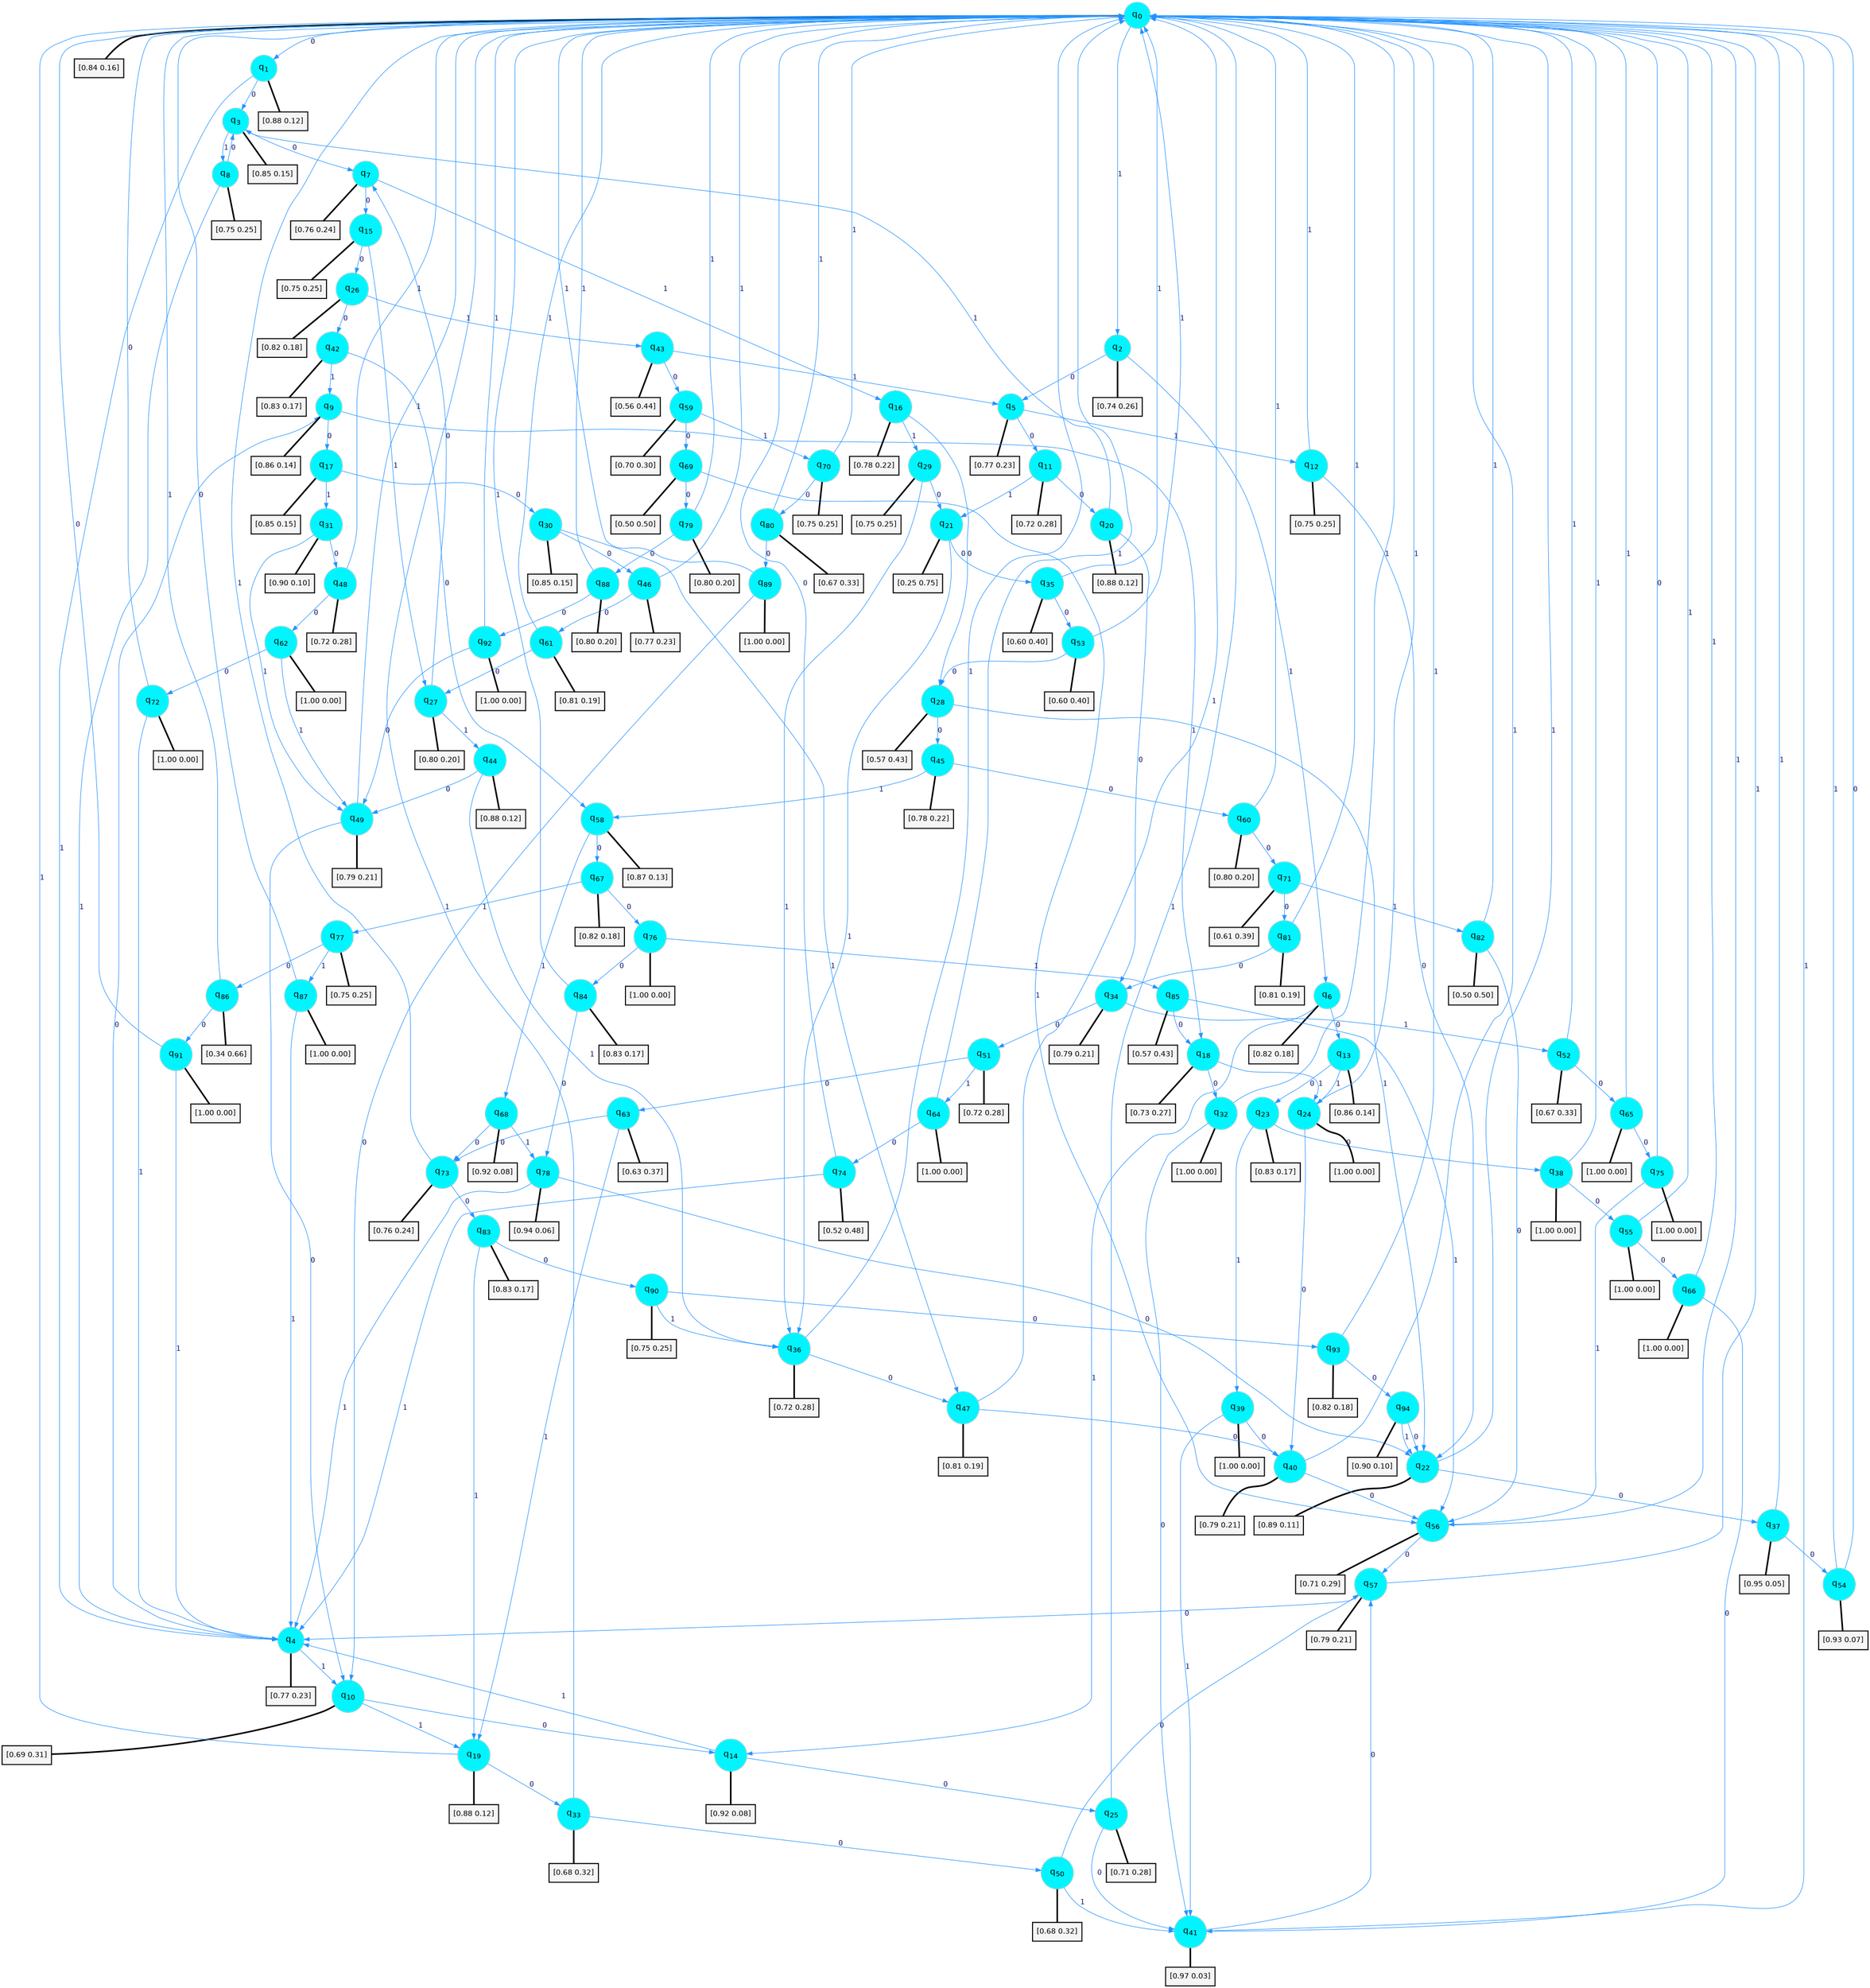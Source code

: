 digraph G {
graph [
bgcolor=transparent, dpi=300, rankdir=TD, size="40,25"];
node [
color=gray, fillcolor=turquoise1, fontcolor=black, fontname=Helvetica, fontsize=16, fontweight=bold, shape=circle, style=filled];
edge [
arrowsize=1, color=dodgerblue1, fontcolor=midnightblue, fontname=courier, fontweight=bold, penwidth=1, style=solid, weight=20];
0[label=<q<SUB>0</SUB>>];
1[label=<q<SUB>1</SUB>>];
2[label=<q<SUB>2</SUB>>];
3[label=<q<SUB>3</SUB>>];
4[label=<q<SUB>4</SUB>>];
5[label=<q<SUB>5</SUB>>];
6[label=<q<SUB>6</SUB>>];
7[label=<q<SUB>7</SUB>>];
8[label=<q<SUB>8</SUB>>];
9[label=<q<SUB>9</SUB>>];
10[label=<q<SUB>10</SUB>>];
11[label=<q<SUB>11</SUB>>];
12[label=<q<SUB>12</SUB>>];
13[label=<q<SUB>13</SUB>>];
14[label=<q<SUB>14</SUB>>];
15[label=<q<SUB>15</SUB>>];
16[label=<q<SUB>16</SUB>>];
17[label=<q<SUB>17</SUB>>];
18[label=<q<SUB>18</SUB>>];
19[label=<q<SUB>19</SUB>>];
20[label=<q<SUB>20</SUB>>];
21[label=<q<SUB>21</SUB>>];
22[label=<q<SUB>22</SUB>>];
23[label=<q<SUB>23</SUB>>];
24[label=<q<SUB>24</SUB>>];
25[label=<q<SUB>25</SUB>>];
26[label=<q<SUB>26</SUB>>];
27[label=<q<SUB>27</SUB>>];
28[label=<q<SUB>28</SUB>>];
29[label=<q<SUB>29</SUB>>];
30[label=<q<SUB>30</SUB>>];
31[label=<q<SUB>31</SUB>>];
32[label=<q<SUB>32</SUB>>];
33[label=<q<SUB>33</SUB>>];
34[label=<q<SUB>34</SUB>>];
35[label=<q<SUB>35</SUB>>];
36[label=<q<SUB>36</SUB>>];
37[label=<q<SUB>37</SUB>>];
38[label=<q<SUB>38</SUB>>];
39[label=<q<SUB>39</SUB>>];
40[label=<q<SUB>40</SUB>>];
41[label=<q<SUB>41</SUB>>];
42[label=<q<SUB>42</SUB>>];
43[label=<q<SUB>43</SUB>>];
44[label=<q<SUB>44</SUB>>];
45[label=<q<SUB>45</SUB>>];
46[label=<q<SUB>46</SUB>>];
47[label=<q<SUB>47</SUB>>];
48[label=<q<SUB>48</SUB>>];
49[label=<q<SUB>49</SUB>>];
50[label=<q<SUB>50</SUB>>];
51[label=<q<SUB>51</SUB>>];
52[label=<q<SUB>52</SUB>>];
53[label=<q<SUB>53</SUB>>];
54[label=<q<SUB>54</SUB>>];
55[label=<q<SUB>55</SUB>>];
56[label=<q<SUB>56</SUB>>];
57[label=<q<SUB>57</SUB>>];
58[label=<q<SUB>58</SUB>>];
59[label=<q<SUB>59</SUB>>];
60[label=<q<SUB>60</SUB>>];
61[label=<q<SUB>61</SUB>>];
62[label=<q<SUB>62</SUB>>];
63[label=<q<SUB>63</SUB>>];
64[label=<q<SUB>64</SUB>>];
65[label=<q<SUB>65</SUB>>];
66[label=<q<SUB>66</SUB>>];
67[label=<q<SUB>67</SUB>>];
68[label=<q<SUB>68</SUB>>];
69[label=<q<SUB>69</SUB>>];
70[label=<q<SUB>70</SUB>>];
71[label=<q<SUB>71</SUB>>];
72[label=<q<SUB>72</SUB>>];
73[label=<q<SUB>73</SUB>>];
74[label=<q<SUB>74</SUB>>];
75[label=<q<SUB>75</SUB>>];
76[label=<q<SUB>76</SUB>>];
77[label=<q<SUB>77</SUB>>];
78[label=<q<SUB>78</SUB>>];
79[label=<q<SUB>79</SUB>>];
80[label=<q<SUB>80</SUB>>];
81[label=<q<SUB>81</SUB>>];
82[label=<q<SUB>82</SUB>>];
83[label=<q<SUB>83</SUB>>];
84[label=<q<SUB>84</SUB>>];
85[label=<q<SUB>85</SUB>>];
86[label=<q<SUB>86</SUB>>];
87[label=<q<SUB>87</SUB>>];
88[label=<q<SUB>88</SUB>>];
89[label=<q<SUB>89</SUB>>];
90[label=<q<SUB>90</SUB>>];
91[label=<q<SUB>91</SUB>>];
92[label=<q<SUB>92</SUB>>];
93[label=<q<SUB>93</SUB>>];
94[label=<q<SUB>94</SUB>>];
95[label="[0.84 0.16]", shape=box,fontcolor=black, fontname=Helvetica, fontsize=14, penwidth=2, fillcolor=whitesmoke,color=black];
96[label="[0.88 0.12]", shape=box,fontcolor=black, fontname=Helvetica, fontsize=14, penwidth=2, fillcolor=whitesmoke,color=black];
97[label="[0.74 0.26]", shape=box,fontcolor=black, fontname=Helvetica, fontsize=14, penwidth=2, fillcolor=whitesmoke,color=black];
98[label="[0.85 0.15]", shape=box,fontcolor=black, fontname=Helvetica, fontsize=14, penwidth=2, fillcolor=whitesmoke,color=black];
99[label="[0.77 0.23]", shape=box,fontcolor=black, fontname=Helvetica, fontsize=14, penwidth=2, fillcolor=whitesmoke,color=black];
100[label="[0.77 0.23]", shape=box,fontcolor=black, fontname=Helvetica, fontsize=14, penwidth=2, fillcolor=whitesmoke,color=black];
101[label="[0.82 0.18]", shape=box,fontcolor=black, fontname=Helvetica, fontsize=14, penwidth=2, fillcolor=whitesmoke,color=black];
102[label="[0.76 0.24]", shape=box,fontcolor=black, fontname=Helvetica, fontsize=14, penwidth=2, fillcolor=whitesmoke,color=black];
103[label="[0.75 0.25]", shape=box,fontcolor=black, fontname=Helvetica, fontsize=14, penwidth=2, fillcolor=whitesmoke,color=black];
104[label="[0.86 0.14]", shape=box,fontcolor=black, fontname=Helvetica, fontsize=14, penwidth=2, fillcolor=whitesmoke,color=black];
105[label="[0.69 0.31]", shape=box,fontcolor=black, fontname=Helvetica, fontsize=14, penwidth=2, fillcolor=whitesmoke,color=black];
106[label="[0.72 0.28]", shape=box,fontcolor=black, fontname=Helvetica, fontsize=14, penwidth=2, fillcolor=whitesmoke,color=black];
107[label="[0.75 0.25]", shape=box,fontcolor=black, fontname=Helvetica, fontsize=14, penwidth=2, fillcolor=whitesmoke,color=black];
108[label="[0.86 0.14]", shape=box,fontcolor=black, fontname=Helvetica, fontsize=14, penwidth=2, fillcolor=whitesmoke,color=black];
109[label="[0.92 0.08]", shape=box,fontcolor=black, fontname=Helvetica, fontsize=14, penwidth=2, fillcolor=whitesmoke,color=black];
110[label="[0.75 0.25]", shape=box,fontcolor=black, fontname=Helvetica, fontsize=14, penwidth=2, fillcolor=whitesmoke,color=black];
111[label="[0.78 0.22]", shape=box,fontcolor=black, fontname=Helvetica, fontsize=14, penwidth=2, fillcolor=whitesmoke,color=black];
112[label="[0.85 0.15]", shape=box,fontcolor=black, fontname=Helvetica, fontsize=14, penwidth=2, fillcolor=whitesmoke,color=black];
113[label="[0.73 0.27]", shape=box,fontcolor=black, fontname=Helvetica, fontsize=14, penwidth=2, fillcolor=whitesmoke,color=black];
114[label="[0.88 0.12]", shape=box,fontcolor=black, fontname=Helvetica, fontsize=14, penwidth=2, fillcolor=whitesmoke,color=black];
115[label="[0.88 0.12]", shape=box,fontcolor=black, fontname=Helvetica, fontsize=14, penwidth=2, fillcolor=whitesmoke,color=black];
116[label="[0.25 0.75]", shape=box,fontcolor=black, fontname=Helvetica, fontsize=14, penwidth=2, fillcolor=whitesmoke,color=black];
117[label="[0.89 0.11]", shape=box,fontcolor=black, fontname=Helvetica, fontsize=14, penwidth=2, fillcolor=whitesmoke,color=black];
118[label="[0.83 0.17]", shape=box,fontcolor=black, fontname=Helvetica, fontsize=14, penwidth=2, fillcolor=whitesmoke,color=black];
119[label="[1.00 0.00]", shape=box,fontcolor=black, fontname=Helvetica, fontsize=14, penwidth=2, fillcolor=whitesmoke,color=black];
120[label="[0.71 0.28]", shape=box,fontcolor=black, fontname=Helvetica, fontsize=14, penwidth=2, fillcolor=whitesmoke,color=black];
121[label="[0.82 0.18]", shape=box,fontcolor=black, fontname=Helvetica, fontsize=14, penwidth=2, fillcolor=whitesmoke,color=black];
122[label="[0.80 0.20]", shape=box,fontcolor=black, fontname=Helvetica, fontsize=14, penwidth=2, fillcolor=whitesmoke,color=black];
123[label="[0.57 0.43]", shape=box,fontcolor=black, fontname=Helvetica, fontsize=14, penwidth=2, fillcolor=whitesmoke,color=black];
124[label="[0.75 0.25]", shape=box,fontcolor=black, fontname=Helvetica, fontsize=14, penwidth=2, fillcolor=whitesmoke,color=black];
125[label="[0.85 0.15]", shape=box,fontcolor=black, fontname=Helvetica, fontsize=14, penwidth=2, fillcolor=whitesmoke,color=black];
126[label="[0.90 0.10]", shape=box,fontcolor=black, fontname=Helvetica, fontsize=14, penwidth=2, fillcolor=whitesmoke,color=black];
127[label="[1.00 0.00]", shape=box,fontcolor=black, fontname=Helvetica, fontsize=14, penwidth=2, fillcolor=whitesmoke,color=black];
128[label="[0.68 0.32]", shape=box,fontcolor=black, fontname=Helvetica, fontsize=14, penwidth=2, fillcolor=whitesmoke,color=black];
129[label="[0.79 0.21]", shape=box,fontcolor=black, fontname=Helvetica, fontsize=14, penwidth=2, fillcolor=whitesmoke,color=black];
130[label="[0.60 0.40]", shape=box,fontcolor=black, fontname=Helvetica, fontsize=14, penwidth=2, fillcolor=whitesmoke,color=black];
131[label="[0.72 0.28]", shape=box,fontcolor=black, fontname=Helvetica, fontsize=14, penwidth=2, fillcolor=whitesmoke,color=black];
132[label="[0.95 0.05]", shape=box,fontcolor=black, fontname=Helvetica, fontsize=14, penwidth=2, fillcolor=whitesmoke,color=black];
133[label="[1.00 0.00]", shape=box,fontcolor=black, fontname=Helvetica, fontsize=14, penwidth=2, fillcolor=whitesmoke,color=black];
134[label="[1.00 0.00]", shape=box,fontcolor=black, fontname=Helvetica, fontsize=14, penwidth=2, fillcolor=whitesmoke,color=black];
135[label="[0.79 0.21]", shape=box,fontcolor=black, fontname=Helvetica, fontsize=14, penwidth=2, fillcolor=whitesmoke,color=black];
136[label="[0.97 0.03]", shape=box,fontcolor=black, fontname=Helvetica, fontsize=14, penwidth=2, fillcolor=whitesmoke,color=black];
137[label="[0.83 0.17]", shape=box,fontcolor=black, fontname=Helvetica, fontsize=14, penwidth=2, fillcolor=whitesmoke,color=black];
138[label="[0.56 0.44]", shape=box,fontcolor=black, fontname=Helvetica, fontsize=14, penwidth=2, fillcolor=whitesmoke,color=black];
139[label="[0.88 0.12]", shape=box,fontcolor=black, fontname=Helvetica, fontsize=14, penwidth=2, fillcolor=whitesmoke,color=black];
140[label="[0.78 0.22]", shape=box,fontcolor=black, fontname=Helvetica, fontsize=14, penwidth=2, fillcolor=whitesmoke,color=black];
141[label="[0.77 0.23]", shape=box,fontcolor=black, fontname=Helvetica, fontsize=14, penwidth=2, fillcolor=whitesmoke,color=black];
142[label="[0.81 0.19]", shape=box,fontcolor=black, fontname=Helvetica, fontsize=14, penwidth=2, fillcolor=whitesmoke,color=black];
143[label="[0.72 0.28]", shape=box,fontcolor=black, fontname=Helvetica, fontsize=14, penwidth=2, fillcolor=whitesmoke,color=black];
144[label="[0.79 0.21]", shape=box,fontcolor=black, fontname=Helvetica, fontsize=14, penwidth=2, fillcolor=whitesmoke,color=black];
145[label="[0.68 0.32]", shape=box,fontcolor=black, fontname=Helvetica, fontsize=14, penwidth=2, fillcolor=whitesmoke,color=black];
146[label="[0.72 0.28]", shape=box,fontcolor=black, fontname=Helvetica, fontsize=14, penwidth=2, fillcolor=whitesmoke,color=black];
147[label="[0.67 0.33]", shape=box,fontcolor=black, fontname=Helvetica, fontsize=14, penwidth=2, fillcolor=whitesmoke,color=black];
148[label="[0.60 0.40]", shape=box,fontcolor=black, fontname=Helvetica, fontsize=14, penwidth=2, fillcolor=whitesmoke,color=black];
149[label="[0.93 0.07]", shape=box,fontcolor=black, fontname=Helvetica, fontsize=14, penwidth=2, fillcolor=whitesmoke,color=black];
150[label="[1.00 0.00]", shape=box,fontcolor=black, fontname=Helvetica, fontsize=14, penwidth=2, fillcolor=whitesmoke,color=black];
151[label="[0.71 0.29]", shape=box,fontcolor=black, fontname=Helvetica, fontsize=14, penwidth=2, fillcolor=whitesmoke,color=black];
152[label="[0.79 0.21]", shape=box,fontcolor=black, fontname=Helvetica, fontsize=14, penwidth=2, fillcolor=whitesmoke,color=black];
153[label="[0.87 0.13]", shape=box,fontcolor=black, fontname=Helvetica, fontsize=14, penwidth=2, fillcolor=whitesmoke,color=black];
154[label="[0.70 0.30]", shape=box,fontcolor=black, fontname=Helvetica, fontsize=14, penwidth=2, fillcolor=whitesmoke,color=black];
155[label="[0.80 0.20]", shape=box,fontcolor=black, fontname=Helvetica, fontsize=14, penwidth=2, fillcolor=whitesmoke,color=black];
156[label="[0.81 0.19]", shape=box,fontcolor=black, fontname=Helvetica, fontsize=14, penwidth=2, fillcolor=whitesmoke,color=black];
157[label="[1.00 0.00]", shape=box,fontcolor=black, fontname=Helvetica, fontsize=14, penwidth=2, fillcolor=whitesmoke,color=black];
158[label="[0.63 0.37]", shape=box,fontcolor=black, fontname=Helvetica, fontsize=14, penwidth=2, fillcolor=whitesmoke,color=black];
159[label="[1.00 0.00]", shape=box,fontcolor=black, fontname=Helvetica, fontsize=14, penwidth=2, fillcolor=whitesmoke,color=black];
160[label="[1.00 0.00]", shape=box,fontcolor=black, fontname=Helvetica, fontsize=14, penwidth=2, fillcolor=whitesmoke,color=black];
161[label="[1.00 0.00]", shape=box,fontcolor=black, fontname=Helvetica, fontsize=14, penwidth=2, fillcolor=whitesmoke,color=black];
162[label="[0.82 0.18]", shape=box,fontcolor=black, fontname=Helvetica, fontsize=14, penwidth=2, fillcolor=whitesmoke,color=black];
163[label="[0.92 0.08]", shape=box,fontcolor=black, fontname=Helvetica, fontsize=14, penwidth=2, fillcolor=whitesmoke,color=black];
164[label="[0.50 0.50]", shape=box,fontcolor=black, fontname=Helvetica, fontsize=14, penwidth=2, fillcolor=whitesmoke,color=black];
165[label="[0.75 0.25]", shape=box,fontcolor=black, fontname=Helvetica, fontsize=14, penwidth=2, fillcolor=whitesmoke,color=black];
166[label="[0.61 0.39]", shape=box,fontcolor=black, fontname=Helvetica, fontsize=14, penwidth=2, fillcolor=whitesmoke,color=black];
167[label="[1.00 0.00]", shape=box,fontcolor=black, fontname=Helvetica, fontsize=14, penwidth=2, fillcolor=whitesmoke,color=black];
168[label="[0.76 0.24]", shape=box,fontcolor=black, fontname=Helvetica, fontsize=14, penwidth=2, fillcolor=whitesmoke,color=black];
169[label="[0.52 0.48]", shape=box,fontcolor=black, fontname=Helvetica, fontsize=14, penwidth=2, fillcolor=whitesmoke,color=black];
170[label="[1.00 0.00]", shape=box,fontcolor=black, fontname=Helvetica, fontsize=14, penwidth=2, fillcolor=whitesmoke,color=black];
171[label="[1.00 0.00]", shape=box,fontcolor=black, fontname=Helvetica, fontsize=14, penwidth=2, fillcolor=whitesmoke,color=black];
172[label="[0.75 0.25]", shape=box,fontcolor=black, fontname=Helvetica, fontsize=14, penwidth=2, fillcolor=whitesmoke,color=black];
173[label="[0.94 0.06]", shape=box,fontcolor=black, fontname=Helvetica, fontsize=14, penwidth=2, fillcolor=whitesmoke,color=black];
174[label="[0.80 0.20]", shape=box,fontcolor=black, fontname=Helvetica, fontsize=14, penwidth=2, fillcolor=whitesmoke,color=black];
175[label="[0.67 0.33]", shape=box,fontcolor=black, fontname=Helvetica, fontsize=14, penwidth=2, fillcolor=whitesmoke,color=black];
176[label="[0.81 0.19]", shape=box,fontcolor=black, fontname=Helvetica, fontsize=14, penwidth=2, fillcolor=whitesmoke,color=black];
177[label="[0.50 0.50]", shape=box,fontcolor=black, fontname=Helvetica, fontsize=14, penwidth=2, fillcolor=whitesmoke,color=black];
178[label="[0.83 0.17]", shape=box,fontcolor=black, fontname=Helvetica, fontsize=14, penwidth=2, fillcolor=whitesmoke,color=black];
179[label="[0.83 0.17]", shape=box,fontcolor=black, fontname=Helvetica, fontsize=14, penwidth=2, fillcolor=whitesmoke,color=black];
180[label="[0.57 0.43]", shape=box,fontcolor=black, fontname=Helvetica, fontsize=14, penwidth=2, fillcolor=whitesmoke,color=black];
181[label="[0.34 0.66]", shape=box,fontcolor=black, fontname=Helvetica, fontsize=14, penwidth=2, fillcolor=whitesmoke,color=black];
182[label="[1.00 0.00]", shape=box,fontcolor=black, fontname=Helvetica, fontsize=14, penwidth=2, fillcolor=whitesmoke,color=black];
183[label="[0.80 0.20]", shape=box,fontcolor=black, fontname=Helvetica, fontsize=14, penwidth=2, fillcolor=whitesmoke,color=black];
184[label="[1.00 0.00]", shape=box,fontcolor=black, fontname=Helvetica, fontsize=14, penwidth=2, fillcolor=whitesmoke,color=black];
185[label="[0.75 0.25]", shape=box,fontcolor=black, fontname=Helvetica, fontsize=14, penwidth=2, fillcolor=whitesmoke,color=black];
186[label="[1.00 0.00]", shape=box,fontcolor=black, fontname=Helvetica, fontsize=14, penwidth=2, fillcolor=whitesmoke,color=black];
187[label="[1.00 0.00]", shape=box,fontcolor=black, fontname=Helvetica, fontsize=14, penwidth=2, fillcolor=whitesmoke,color=black];
188[label="[0.82 0.18]", shape=box,fontcolor=black, fontname=Helvetica, fontsize=14, penwidth=2, fillcolor=whitesmoke,color=black];
189[label="[0.90 0.10]", shape=box,fontcolor=black, fontname=Helvetica, fontsize=14, penwidth=2, fillcolor=whitesmoke,color=black];
0->1 [label=0];
0->2 [label=1];
0->95 [arrowhead=none, penwidth=3,color=black];
1->3 [label=0];
1->4 [label=1];
1->96 [arrowhead=none, penwidth=3,color=black];
2->5 [label=0];
2->6 [label=1];
2->97 [arrowhead=none, penwidth=3,color=black];
3->7 [label=0];
3->8 [label=1];
3->98 [arrowhead=none, penwidth=3,color=black];
4->9 [label=0];
4->10 [label=1];
4->99 [arrowhead=none, penwidth=3,color=black];
5->11 [label=0];
5->12 [label=1];
5->100 [arrowhead=none, penwidth=3,color=black];
6->13 [label=0];
6->14 [label=1];
6->101 [arrowhead=none, penwidth=3,color=black];
7->15 [label=0];
7->16 [label=1];
7->102 [arrowhead=none, penwidth=3,color=black];
8->3 [label=0];
8->4 [label=1];
8->103 [arrowhead=none, penwidth=3,color=black];
9->17 [label=0];
9->18 [label=1];
9->104 [arrowhead=none, penwidth=3,color=black];
10->14 [label=0];
10->19 [label=1];
10->105 [arrowhead=none, penwidth=3,color=black];
11->20 [label=0];
11->21 [label=1];
11->106 [arrowhead=none, penwidth=3,color=black];
12->22 [label=0];
12->0 [label=1];
12->107 [arrowhead=none, penwidth=3,color=black];
13->23 [label=0];
13->24 [label=1];
13->108 [arrowhead=none, penwidth=3,color=black];
14->25 [label=0];
14->4 [label=1];
14->109 [arrowhead=none, penwidth=3,color=black];
15->26 [label=0];
15->27 [label=1];
15->110 [arrowhead=none, penwidth=3,color=black];
16->28 [label=0];
16->29 [label=1];
16->111 [arrowhead=none, penwidth=3,color=black];
17->30 [label=0];
17->31 [label=1];
17->112 [arrowhead=none, penwidth=3,color=black];
18->32 [label=0];
18->24 [label=1];
18->113 [arrowhead=none, penwidth=3,color=black];
19->33 [label=0];
19->0 [label=1];
19->114 [arrowhead=none, penwidth=3,color=black];
20->34 [label=0];
20->3 [label=1];
20->115 [arrowhead=none, penwidth=3,color=black];
21->35 [label=0];
21->36 [label=1];
21->116 [arrowhead=none, penwidth=3,color=black];
22->37 [label=0];
22->0 [label=1];
22->117 [arrowhead=none, penwidth=3,color=black];
23->38 [label=0];
23->39 [label=1];
23->118 [arrowhead=none, penwidth=3,color=black];
24->40 [label=0];
24->0 [label=1];
24->119 [arrowhead=none, penwidth=3,color=black];
25->41 [label=0];
25->0 [label=1];
25->120 [arrowhead=none, penwidth=3,color=black];
26->42 [label=0];
26->43 [label=1];
26->121 [arrowhead=none, penwidth=3,color=black];
27->7 [label=0];
27->44 [label=1];
27->122 [arrowhead=none, penwidth=3,color=black];
28->45 [label=0];
28->22 [label=1];
28->123 [arrowhead=none, penwidth=3,color=black];
29->21 [label=0];
29->36 [label=1];
29->124 [arrowhead=none, penwidth=3,color=black];
30->46 [label=0];
30->47 [label=1];
30->125 [arrowhead=none, penwidth=3,color=black];
31->48 [label=0];
31->49 [label=1];
31->126 [arrowhead=none, penwidth=3,color=black];
32->41 [label=0];
32->0 [label=1];
32->127 [arrowhead=none, penwidth=3,color=black];
33->50 [label=0];
33->0 [label=1];
33->128 [arrowhead=none, penwidth=3,color=black];
34->51 [label=0];
34->52 [label=1];
34->129 [arrowhead=none, penwidth=3,color=black];
35->53 [label=0];
35->0 [label=1];
35->130 [arrowhead=none, penwidth=3,color=black];
36->47 [label=0];
36->0 [label=1];
36->131 [arrowhead=none, penwidth=3,color=black];
37->54 [label=0];
37->0 [label=1];
37->132 [arrowhead=none, penwidth=3,color=black];
38->55 [label=0];
38->0 [label=1];
38->133 [arrowhead=none, penwidth=3,color=black];
39->40 [label=0];
39->41 [label=1];
39->134 [arrowhead=none, penwidth=3,color=black];
40->56 [label=0];
40->0 [label=1];
40->135 [arrowhead=none, penwidth=3,color=black];
41->57 [label=0];
41->0 [label=1];
41->136 [arrowhead=none, penwidth=3,color=black];
42->58 [label=0];
42->9 [label=1];
42->137 [arrowhead=none, penwidth=3,color=black];
43->59 [label=0];
43->5 [label=1];
43->138 [arrowhead=none, penwidth=3,color=black];
44->49 [label=0];
44->36 [label=1];
44->139 [arrowhead=none, penwidth=3,color=black];
45->60 [label=0];
45->58 [label=1];
45->140 [arrowhead=none, penwidth=3,color=black];
46->61 [label=0];
46->0 [label=1];
46->141 [arrowhead=none, penwidth=3,color=black];
47->40 [label=0];
47->0 [label=1];
47->142 [arrowhead=none, penwidth=3,color=black];
48->62 [label=0];
48->0 [label=1];
48->143 [arrowhead=none, penwidth=3,color=black];
49->10 [label=0];
49->0 [label=1];
49->144 [arrowhead=none, penwidth=3,color=black];
50->57 [label=0];
50->41 [label=1];
50->145 [arrowhead=none, penwidth=3,color=black];
51->63 [label=0];
51->64 [label=1];
51->146 [arrowhead=none, penwidth=3,color=black];
52->65 [label=0];
52->0 [label=1];
52->147 [arrowhead=none, penwidth=3,color=black];
53->28 [label=0];
53->0 [label=1];
53->148 [arrowhead=none, penwidth=3,color=black];
54->0 [label=0];
54->0 [label=1];
54->149 [arrowhead=none, penwidth=3,color=black];
55->66 [label=0];
55->0 [label=1];
55->150 [arrowhead=none, penwidth=3,color=black];
56->57 [label=0];
56->0 [label=1];
56->151 [arrowhead=none, penwidth=3,color=black];
57->4 [label=0];
57->0 [label=1];
57->152 [arrowhead=none, penwidth=3,color=black];
58->67 [label=0];
58->68 [label=1];
58->153 [arrowhead=none, penwidth=3,color=black];
59->69 [label=0];
59->70 [label=1];
59->154 [arrowhead=none, penwidth=3,color=black];
60->71 [label=0];
60->0 [label=1];
60->155 [arrowhead=none, penwidth=3,color=black];
61->27 [label=0];
61->0 [label=1];
61->156 [arrowhead=none, penwidth=3,color=black];
62->72 [label=0];
62->49 [label=1];
62->157 [arrowhead=none, penwidth=3,color=black];
63->73 [label=0];
63->19 [label=1];
63->158 [arrowhead=none, penwidth=3,color=black];
64->74 [label=0];
64->0 [label=1];
64->159 [arrowhead=none, penwidth=3,color=black];
65->75 [label=0];
65->0 [label=1];
65->160 [arrowhead=none, penwidth=3,color=black];
66->41 [label=0];
66->0 [label=1];
66->161 [arrowhead=none, penwidth=3,color=black];
67->76 [label=0];
67->77 [label=1];
67->162 [arrowhead=none, penwidth=3,color=black];
68->73 [label=0];
68->78 [label=1];
68->163 [arrowhead=none, penwidth=3,color=black];
69->79 [label=0];
69->56 [label=1];
69->164 [arrowhead=none, penwidth=3,color=black];
70->80 [label=0];
70->0 [label=1];
70->165 [arrowhead=none, penwidth=3,color=black];
71->81 [label=0];
71->82 [label=1];
71->166 [arrowhead=none, penwidth=3,color=black];
72->0 [label=0];
72->4 [label=1];
72->167 [arrowhead=none, penwidth=3,color=black];
73->83 [label=0];
73->0 [label=1];
73->168 [arrowhead=none, penwidth=3,color=black];
74->0 [label=0];
74->4 [label=1];
74->169 [arrowhead=none, penwidth=3,color=black];
75->0 [label=0];
75->56 [label=1];
75->170 [arrowhead=none, penwidth=3,color=black];
76->84 [label=0];
76->85 [label=1];
76->171 [arrowhead=none, penwidth=3,color=black];
77->86 [label=0];
77->87 [label=1];
77->172 [arrowhead=none, penwidth=3,color=black];
78->22 [label=0];
78->4 [label=1];
78->173 [arrowhead=none, penwidth=3,color=black];
79->88 [label=0];
79->0 [label=1];
79->174 [arrowhead=none, penwidth=3,color=black];
80->89 [label=0];
80->0 [label=1];
80->175 [arrowhead=none, penwidth=3,color=black];
81->34 [label=0];
81->0 [label=1];
81->176 [arrowhead=none, penwidth=3,color=black];
82->56 [label=0];
82->0 [label=1];
82->177 [arrowhead=none, penwidth=3,color=black];
83->90 [label=0];
83->19 [label=1];
83->178 [arrowhead=none, penwidth=3,color=black];
84->78 [label=0];
84->0 [label=1];
84->179 [arrowhead=none, penwidth=3,color=black];
85->18 [label=0];
85->56 [label=1];
85->180 [arrowhead=none, penwidth=3,color=black];
86->91 [label=0];
86->0 [label=1];
86->181 [arrowhead=none, penwidth=3,color=black];
87->0 [label=0];
87->4 [label=1];
87->182 [arrowhead=none, penwidth=3,color=black];
88->92 [label=0];
88->0 [label=1];
88->183 [arrowhead=none, penwidth=3,color=black];
89->10 [label=0];
89->0 [label=1];
89->184 [arrowhead=none, penwidth=3,color=black];
90->93 [label=0];
90->36 [label=1];
90->185 [arrowhead=none, penwidth=3,color=black];
91->0 [label=0];
91->4 [label=1];
91->186 [arrowhead=none, penwidth=3,color=black];
92->49 [label=0];
92->0 [label=1];
92->187 [arrowhead=none, penwidth=3,color=black];
93->94 [label=0];
93->0 [label=1];
93->188 [arrowhead=none, penwidth=3,color=black];
94->22 [label=0];
94->22 [label=1];
94->189 [arrowhead=none, penwidth=3,color=black];
}
